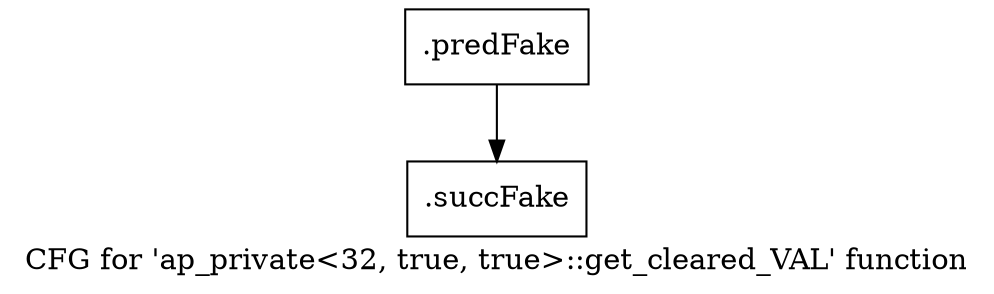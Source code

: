 digraph "CFG for 'ap_private\<32, true, true\>::get_cleared_VAL' function" {
	label="CFG for 'ap_private\<32, true, true\>::get_cleared_VAL' function";

	Node0x573dc30 [shape=record,filename="",linenumber="",label="{.predFake}"];
	Node0x573dc30 -> Node0x4f76be0[ callList="" memoryops="" filename="/mnt/xilinx/Vitis_HLS/2021.2/include/etc/ap_private.h" execusionnum="57"];
	Node0x4f76be0 [shape=record,filename="/mnt/xilinx/Vitis_HLS/2021.2/include/etc/ap_private.h",linenumber="1463",label="{.succFake}"];
}
